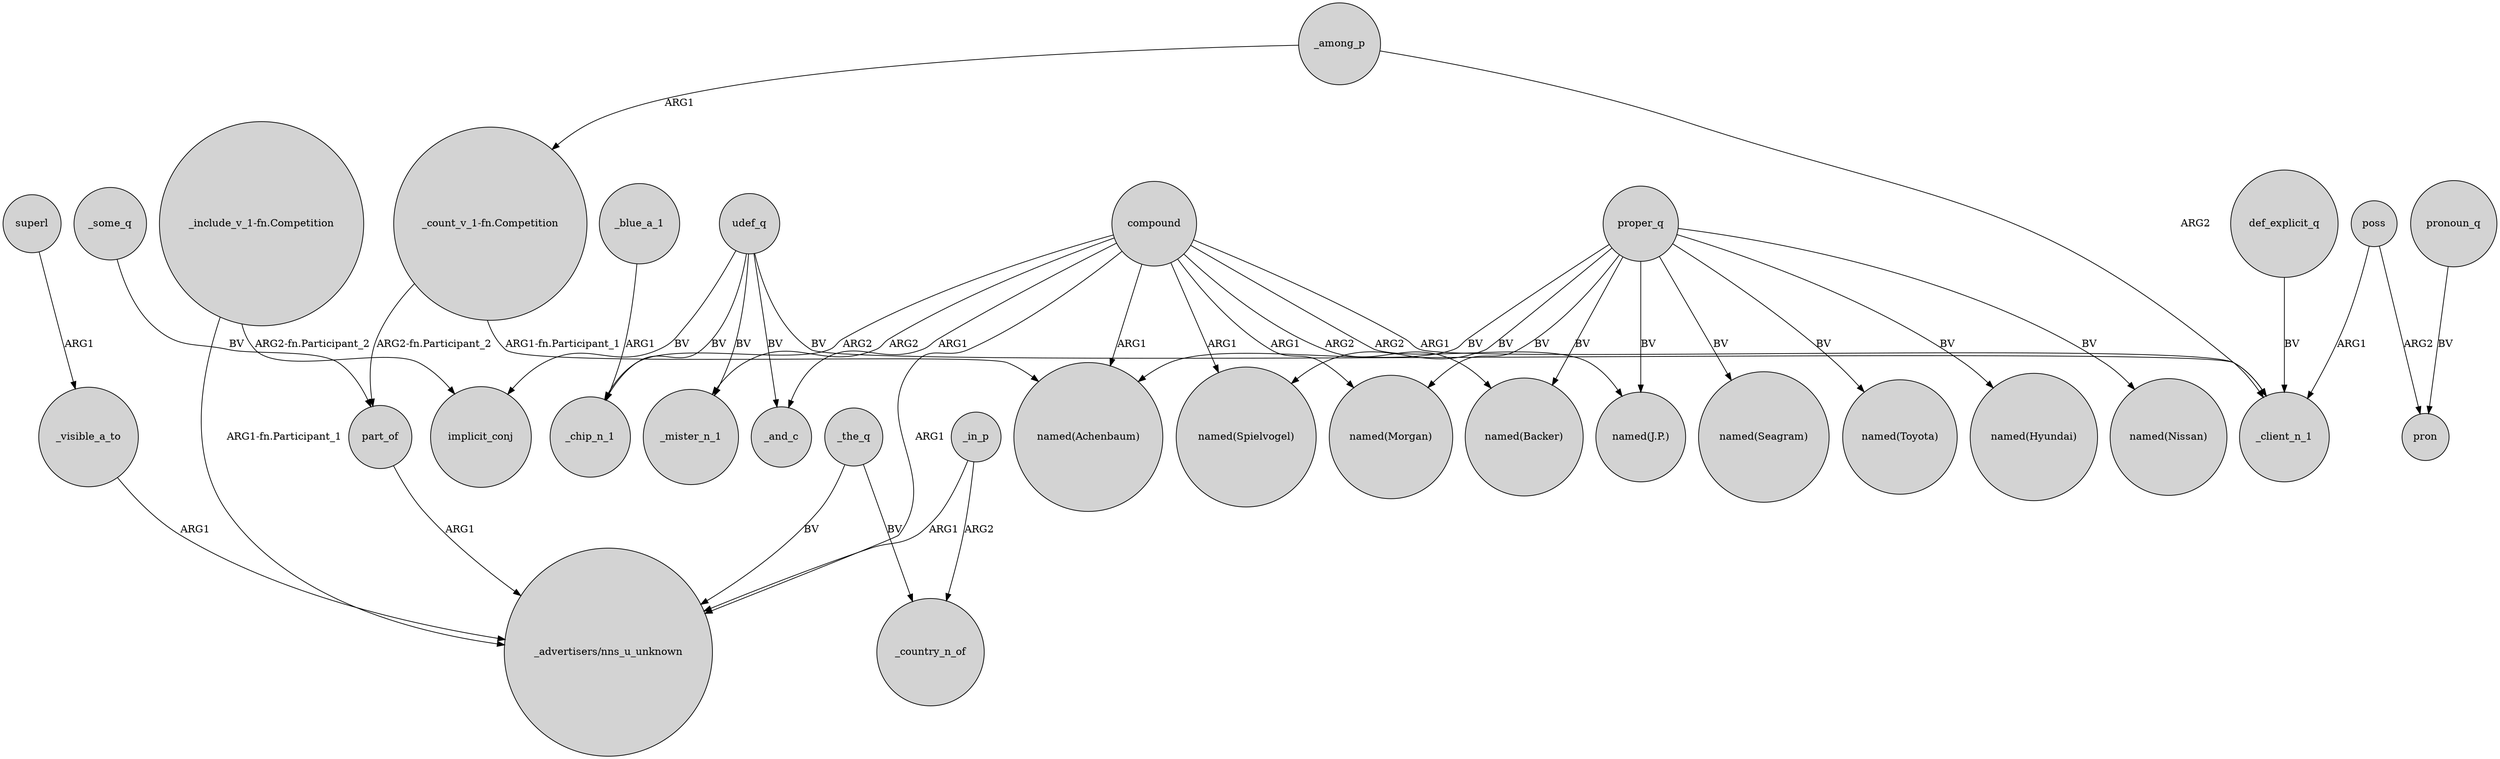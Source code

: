 digraph {
	node [shape=circle style=filled]
	part_of -> "_advertisers/nns_u_unknown" [label=ARG1]
	_in_p -> "_advertisers/nns_u_unknown" [label=ARG1]
	compound -> _and_c [label=ARG1]
	compound -> _mister_n_1 [label=ARG2]
	compound -> _client_n_1 [label=ARG1]
	poss -> _client_n_1 [label=ARG1]
	compound -> "named(Backer)" [label=ARG2]
	compound -> "named(Achenbaum)" [label=ARG1]
	proper_q -> "named(J.P.)" [label=BV]
	"_count_v_1-fn.Competition" -> "named(Achenbaum)" [label="ARG1-fn.Participant_1"]
	_among_p -> "_count_v_1-fn.Competition" [label=ARG1]
	udef_q -> _and_c [label=BV]
	udef_q -> _mister_n_1 [label=BV]
	"_include_v_1-fn.Competition" -> "_advertisers/nns_u_unknown" [label="ARG1-fn.Participant_1"]
	compound -> "named(Morgan)" [label=ARG1]
	pronoun_q -> pron [label=BV]
	_blue_a_1 -> _chip_n_1 [label=ARG1]
	_in_p -> _country_n_of [label=ARG2]
	poss -> pron [label=ARG2]
	compound -> "_advertisers/nns_u_unknown" [label=ARG1]
	proper_q -> "named(Seagram)" [label=BV]
	_the_q -> _country_n_of [label=BV]
	compound -> "named(J.P.)" [label=ARG2]
	proper_q -> "named(Achenbaum)" [label=BV]
	_visible_a_to -> "_advertisers/nns_u_unknown" [label=ARG1]
	_some_q -> part_of [label=BV]
	_among_p -> _client_n_1 [label=ARG2]
	superl -> _visible_a_to [label=ARG1]
	proper_q -> "named(Spielvogel)" [label=BV]
	udef_q -> _chip_n_1 [label=BV]
	compound -> "named(Spielvogel)" [label=ARG1]
	"_count_v_1-fn.Competition" -> part_of [label="ARG2-fn.Participant_2"]
	_the_q -> "_advertisers/nns_u_unknown" [label=BV]
	udef_q -> _client_n_1 [label=BV]
	proper_q -> "named(Morgan)" [label=BV]
	proper_q -> "named(Backer)" [label=BV]
	compound -> _chip_n_1 [label=ARG2]
	proper_q -> "named(Toyota)" [label=BV]
	udef_q -> implicit_conj [label=BV]
	proper_q -> "named(Hyundai)" [label=BV]
	proper_q -> "named(Nissan)" [label=BV]
	def_explicit_q -> _client_n_1 [label=BV]
	"_include_v_1-fn.Competition" -> implicit_conj [label="ARG2-fn.Participant_2"]
}
